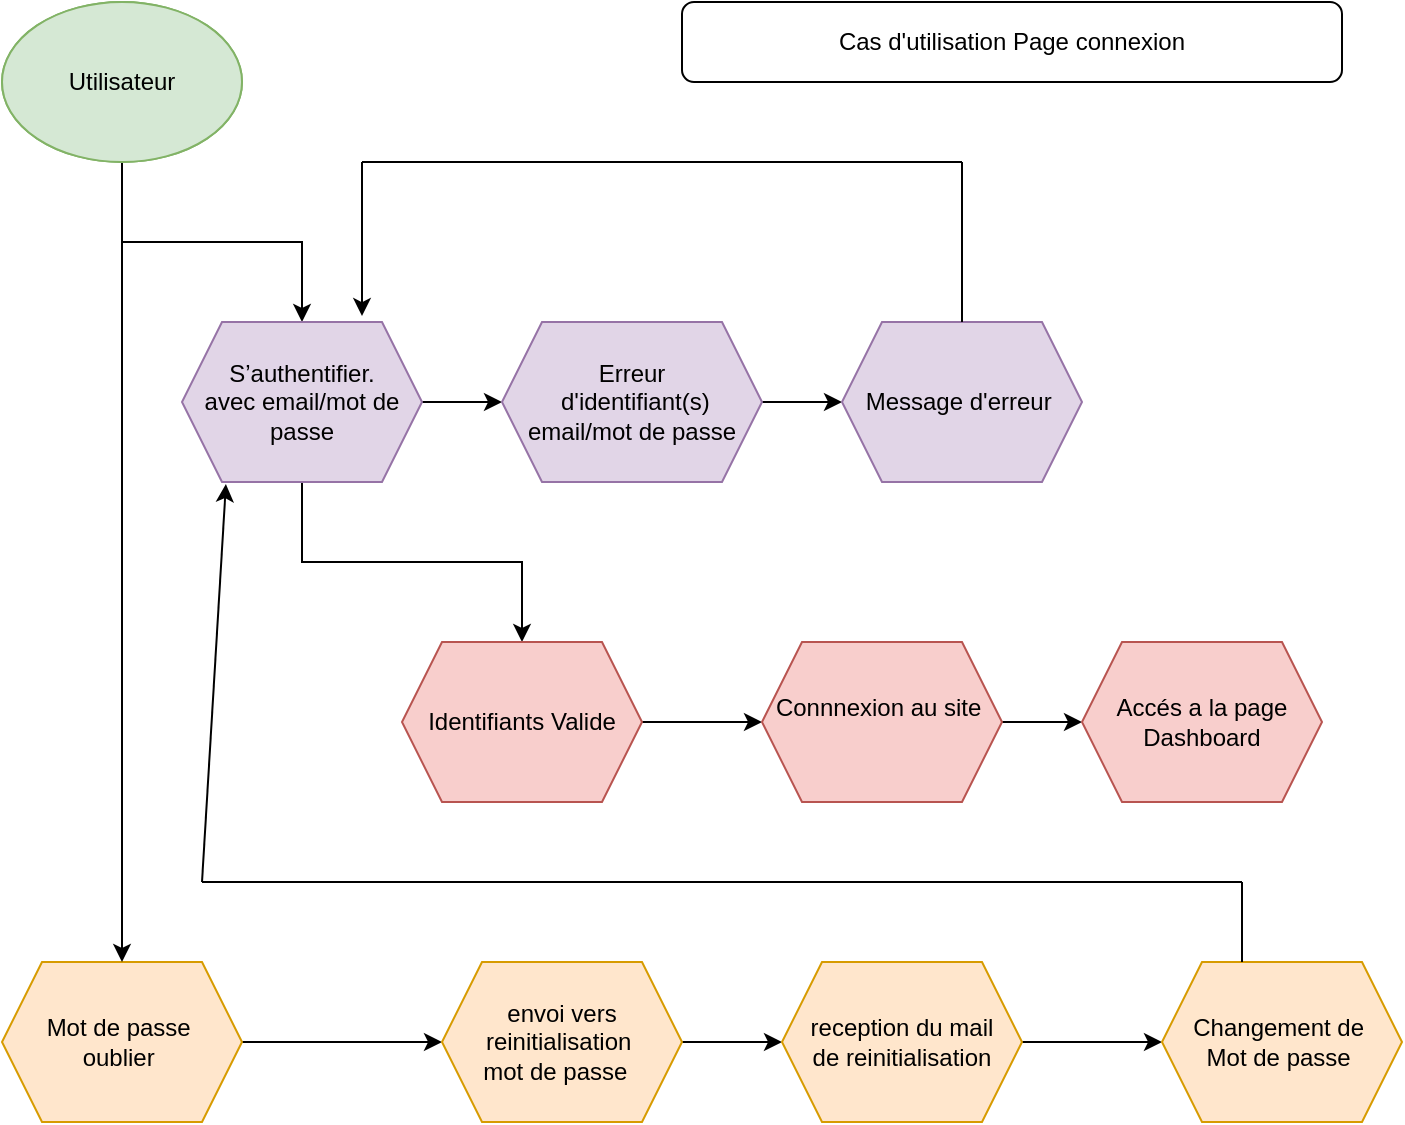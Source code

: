 <mxfile version="27.0.5">
  <diagram name="Page-1" id="KmbGgYlYGXzT0_UpFZPA">
    <mxGraphModel dx="1058" dy="652" grid="1" gridSize="10" guides="1" tooltips="1" connect="1" arrows="1" fold="1" page="1" pageScale="1" pageWidth="827" pageHeight="1169" math="0" shadow="0">
      <root>
        <mxCell id="0" />
        <mxCell id="1" parent="0" />
        <mxCell id="Zue0cw8jh71YgsHalFJU-6" style="edgeStyle=orthogonalEdgeStyle;rounded=0;orthogonalLoop=1;jettySize=auto;html=1;" parent="1" source="Zue0cw8jh71YgsHalFJU-1" target="Zue0cw8jh71YgsHalFJU-5" edge="1">
          <mxGeometry relative="1" as="geometry" />
        </mxCell>
        <mxCell id="Zue0cw8jh71YgsHalFJU-1" value="Utilisateur" style="ellipse;whiteSpace=wrap;html=1;fillColor=#d5e8d4;strokeColor=#82b366;" parent="1" vertex="1">
          <mxGeometry x="60" y="80" width="120" height="80" as="geometry" />
        </mxCell>
        <mxCell id="Zue0cw8jh71YgsHalFJU-9" style="edgeStyle=orthogonalEdgeStyle;rounded=0;orthogonalLoop=1;jettySize=auto;html=1;entryX=0;entryY=0.5;entryDx=0;entryDy=0;" parent="1" source="Zue0cw8jh71YgsHalFJU-5" target="Zue0cw8jh71YgsHalFJU-8" edge="1">
          <mxGeometry relative="1" as="geometry" />
        </mxCell>
        <mxCell id="Zue0cw8jh71YgsHalFJU-31" value="" style="edgeStyle=orthogonalEdgeStyle;rounded=0;orthogonalLoop=1;jettySize=auto;html=1;" parent="1" source="Zue0cw8jh71YgsHalFJU-5" target="Zue0cw8jh71YgsHalFJU-13" edge="1">
          <mxGeometry relative="1" as="geometry" />
        </mxCell>
        <mxCell id="Zue0cw8jh71YgsHalFJU-5" value="S’authentifier.&lt;div&gt;avec email/mot de passe&lt;/div&gt;" style="shape=hexagon;perimeter=hexagonPerimeter2;whiteSpace=wrap;html=1;fixedSize=1;fillColor=#e1d5e7;strokeColor=#9673a6;" parent="1" vertex="1">
          <mxGeometry x="150" y="240" width="120" height="80" as="geometry" />
        </mxCell>
        <mxCell id="Zue0cw8jh71YgsHalFJU-12" style="edgeStyle=orthogonalEdgeStyle;rounded=0;orthogonalLoop=1;jettySize=auto;html=1;entryX=0;entryY=0.5;entryDx=0;entryDy=0;" parent="1" source="Zue0cw8jh71YgsHalFJU-8" target="Zue0cw8jh71YgsHalFJU-11" edge="1">
          <mxGeometry relative="1" as="geometry" />
        </mxCell>
        <mxCell id="Zue0cw8jh71YgsHalFJU-8" value="Erreur&lt;div&gt;&amp;nbsp;d&#39;identifiant(s)&lt;div&gt;email/mot de passe&lt;/div&gt;&lt;/div&gt;" style="shape=hexagon;perimeter=hexagonPerimeter2;whiteSpace=wrap;html=1;fixedSize=1;fillColor=#e1d5e7;strokeColor=#9673a6;" parent="1" vertex="1">
          <mxGeometry x="310" y="240" width="130" height="80" as="geometry" />
        </mxCell>
        <mxCell id="Zue0cw8jh71YgsHalFJU-11" value="Message d&#39;erreur&amp;nbsp;" style="shape=hexagon;perimeter=hexagonPerimeter2;whiteSpace=wrap;html=1;fixedSize=1;fillColor=#e1d5e7;strokeColor=#9673a6;" parent="1" vertex="1">
          <mxGeometry x="480" y="240" width="120" height="80" as="geometry" />
        </mxCell>
        <mxCell id="Zue0cw8jh71YgsHalFJU-16" value="" style="edgeStyle=orthogonalEdgeStyle;rounded=0;orthogonalLoop=1;jettySize=auto;html=1;" parent="1" source="Zue0cw8jh71YgsHalFJU-13" target="Zue0cw8jh71YgsHalFJU-14" edge="1">
          <mxGeometry relative="1" as="geometry" />
        </mxCell>
        <mxCell id="Zue0cw8jh71YgsHalFJU-13" value="Identifiants Valide" style="shape=hexagon;perimeter=hexagonPerimeter2;whiteSpace=wrap;html=1;fixedSize=1;fillColor=#f8cecc;strokeColor=#b85450;" parent="1" vertex="1">
          <mxGeometry x="260" y="400" width="120" height="80" as="geometry" />
        </mxCell>
        <mxCell id="Zue0cw8jh71YgsHalFJU-18" value="" style="edgeStyle=orthogonalEdgeStyle;rounded=0;orthogonalLoop=1;jettySize=auto;html=1;" parent="1" source="Zue0cw8jh71YgsHalFJU-14" target="Zue0cw8jh71YgsHalFJU-17" edge="1">
          <mxGeometry relative="1" as="geometry" />
        </mxCell>
        <mxCell id="Zue0cw8jh71YgsHalFJU-14" value="Connnexion au site&amp;nbsp;&lt;div&gt;&lt;br&gt;&lt;/div&gt;" style="shape=hexagon;perimeter=hexagonPerimeter2;whiteSpace=wrap;html=1;fixedSize=1;fillColor=#f8cecc;strokeColor=#b85450;" parent="1" vertex="1">
          <mxGeometry x="440" y="400" width="120" height="80" as="geometry" />
        </mxCell>
        <mxCell id="Zue0cw8jh71YgsHalFJU-17" value="Accés a la page Dashboard" style="shape=hexagon;perimeter=hexagonPerimeter2;whiteSpace=wrap;html=1;fixedSize=1;fillColor=#f8cecc;strokeColor=#b85450;" parent="1" vertex="1">
          <mxGeometry x="600" y="400" width="120" height="80" as="geometry" />
        </mxCell>
        <mxCell id="Zue0cw8jh71YgsHalFJU-22" value="" style="edgeStyle=orthogonalEdgeStyle;rounded=0;orthogonalLoop=1;jettySize=auto;html=1;" parent="1" source="Zue0cw8jh71YgsHalFJU-19" target="Zue0cw8jh71YgsHalFJU-21" edge="1">
          <mxGeometry relative="1" as="geometry" />
        </mxCell>
        <mxCell id="Zue0cw8jh71YgsHalFJU-19" value="Mot de passe&amp;nbsp;&lt;div&gt;oublier&amp;nbsp;&lt;/div&gt;" style="shape=hexagon;perimeter=hexagonPerimeter2;whiteSpace=wrap;html=1;fixedSize=1;fillColor=#ffe6cc;strokeColor=#d79b00;" parent="1" vertex="1">
          <mxGeometry x="60" y="560" width="120" height="80" as="geometry" />
        </mxCell>
        <mxCell id="Zue0cw8jh71YgsHalFJU-20" style="edgeStyle=orthogonalEdgeStyle;rounded=0;orthogonalLoop=1;jettySize=auto;html=1;entryX=0.5;entryY=0;entryDx=0;entryDy=0;" parent="1" source="Zue0cw8jh71YgsHalFJU-1" target="Zue0cw8jh71YgsHalFJU-19" edge="1">
          <mxGeometry relative="1" as="geometry">
            <mxPoint x="120" y="470" as="targetPoint" />
            <Array as="points" />
          </mxGeometry>
        </mxCell>
        <mxCell id="Zue0cw8jh71YgsHalFJU-24" value="" style="edgeStyle=orthogonalEdgeStyle;rounded=0;orthogonalLoop=1;jettySize=auto;html=1;" parent="1" source="Zue0cw8jh71YgsHalFJU-21" target="Zue0cw8jh71YgsHalFJU-23" edge="1">
          <mxGeometry relative="1" as="geometry" />
        </mxCell>
        <mxCell id="Zue0cw8jh71YgsHalFJU-21" value="envoi vers reinitialisation&amp;nbsp;&lt;div&gt;mot de passe&amp;nbsp;&amp;nbsp;&lt;/div&gt;" style="shape=hexagon;perimeter=hexagonPerimeter2;whiteSpace=wrap;html=1;fixedSize=1;fillColor=#ffe6cc;strokeColor=#d79b00;" parent="1" vertex="1">
          <mxGeometry x="280" y="560" width="120" height="80" as="geometry" />
        </mxCell>
        <mxCell id="Zue0cw8jh71YgsHalFJU-27" value="" style="edgeStyle=orthogonalEdgeStyle;rounded=0;orthogonalLoop=1;jettySize=auto;html=1;" parent="1" source="Zue0cw8jh71YgsHalFJU-23" target="Zue0cw8jh71YgsHalFJU-25" edge="1">
          <mxGeometry relative="1" as="geometry" />
        </mxCell>
        <mxCell id="Zue0cw8jh71YgsHalFJU-23" value="reception du mail&lt;div&gt;de reinitialisation&lt;/div&gt;" style="shape=hexagon;perimeter=hexagonPerimeter2;whiteSpace=wrap;html=1;fixedSize=1;fillColor=#ffe6cc;strokeColor=#d79b00;" parent="1" vertex="1">
          <mxGeometry x="450" y="560" width="120" height="80" as="geometry" />
        </mxCell>
        <mxCell id="Zue0cw8jh71YgsHalFJU-25" value="Changement de&amp;nbsp;&lt;div&gt;Mot de passe&amp;nbsp;&lt;/div&gt;" style="shape=hexagon;perimeter=hexagonPerimeter2;whiteSpace=wrap;html=1;fixedSize=1;fillColor=#ffe6cc;strokeColor=#d79b00;" parent="1" vertex="1">
          <mxGeometry x="640" y="560" width="120" height="80" as="geometry" />
        </mxCell>
        <mxCell id="Zue0cw8jh71YgsHalFJU-32" value="Cas d&#39;utilisation Page connexion" style="rounded=1;whiteSpace=wrap;html=1;" parent="1" vertex="1">
          <mxGeometry x="400" y="80" width="330" height="40" as="geometry" />
        </mxCell>
        <mxCell id="Zue0cw8jh71YgsHalFJU-33" style="edgeStyle=orthogonalEdgeStyle;rounded=0;orthogonalLoop=1;jettySize=auto;html=1;exitX=0.5;exitY=1;exitDx=0;exitDy=0;" parent="1" source="Zue0cw8jh71YgsHalFJU-32" target="Zue0cw8jh71YgsHalFJU-32" edge="1">
          <mxGeometry relative="1" as="geometry" />
        </mxCell>
        <mxCell id="Ng6ufq9dJBZELyTH2kSp-3" value="" style="endArrow=none;html=1;rounded=0;exitX=0.5;exitY=0;exitDx=0;exitDy=0;" edge="1" parent="1" source="Zue0cw8jh71YgsHalFJU-11">
          <mxGeometry width="50" height="50" relative="1" as="geometry">
            <mxPoint x="520" y="220" as="sourcePoint" />
            <mxPoint x="540" y="160" as="targetPoint" />
          </mxGeometry>
        </mxCell>
        <mxCell id="Ng6ufq9dJBZELyTH2kSp-4" value="" style="endArrow=none;html=1;rounded=0;" edge="1" parent="1">
          <mxGeometry width="50" height="50" relative="1" as="geometry">
            <mxPoint x="240" y="160" as="sourcePoint" />
            <mxPoint x="540" y="160" as="targetPoint" />
          </mxGeometry>
        </mxCell>
        <mxCell id="Ng6ufq9dJBZELyTH2kSp-5" value="" style="endArrow=classic;html=1;rounded=0;entryX=0.75;entryY=-0.037;entryDx=0;entryDy=0;entryPerimeter=0;" edge="1" parent="1" target="Zue0cw8jh71YgsHalFJU-5">
          <mxGeometry width="50" height="50" relative="1" as="geometry">
            <mxPoint x="240" y="160" as="sourcePoint" />
            <mxPoint x="440" y="310" as="targetPoint" />
          </mxGeometry>
        </mxCell>
        <mxCell id="Ng6ufq9dJBZELyTH2kSp-8" value="" style="endArrow=none;html=1;rounded=0;" edge="1" parent="1">
          <mxGeometry width="50" height="50" relative="1" as="geometry">
            <mxPoint x="680" y="560" as="sourcePoint" />
            <mxPoint x="680" y="520" as="targetPoint" />
          </mxGeometry>
        </mxCell>
        <mxCell id="Ng6ufq9dJBZELyTH2kSp-9" value="" style="endArrow=none;html=1;rounded=0;" edge="1" parent="1">
          <mxGeometry width="50" height="50" relative="1" as="geometry">
            <mxPoint x="160" y="520" as="sourcePoint" />
            <mxPoint x="680" y="520" as="targetPoint" />
          </mxGeometry>
        </mxCell>
        <mxCell id="Ng6ufq9dJBZELyTH2kSp-10" value="" style="endArrow=classic;html=1;rounded=0;entryX=0.183;entryY=1.013;entryDx=0;entryDy=0;entryPerimeter=0;" edge="1" parent="1" target="Zue0cw8jh71YgsHalFJU-5">
          <mxGeometry width="50" height="50" relative="1" as="geometry">
            <mxPoint x="160" y="520" as="sourcePoint" />
            <mxPoint x="440" y="310" as="targetPoint" />
          </mxGeometry>
        </mxCell>
        <mxCell id="Ng6ufq9dJBZELyTH2kSp-11" value="Utilisateur" style="ellipse;whiteSpace=wrap;html=1;fillColor=#d5e8d4;strokeColor=#82b366;" vertex="1" parent="1">
          <mxGeometry x="60" y="80" width="120" height="80" as="geometry" />
        </mxCell>
      </root>
    </mxGraphModel>
  </diagram>
</mxfile>
